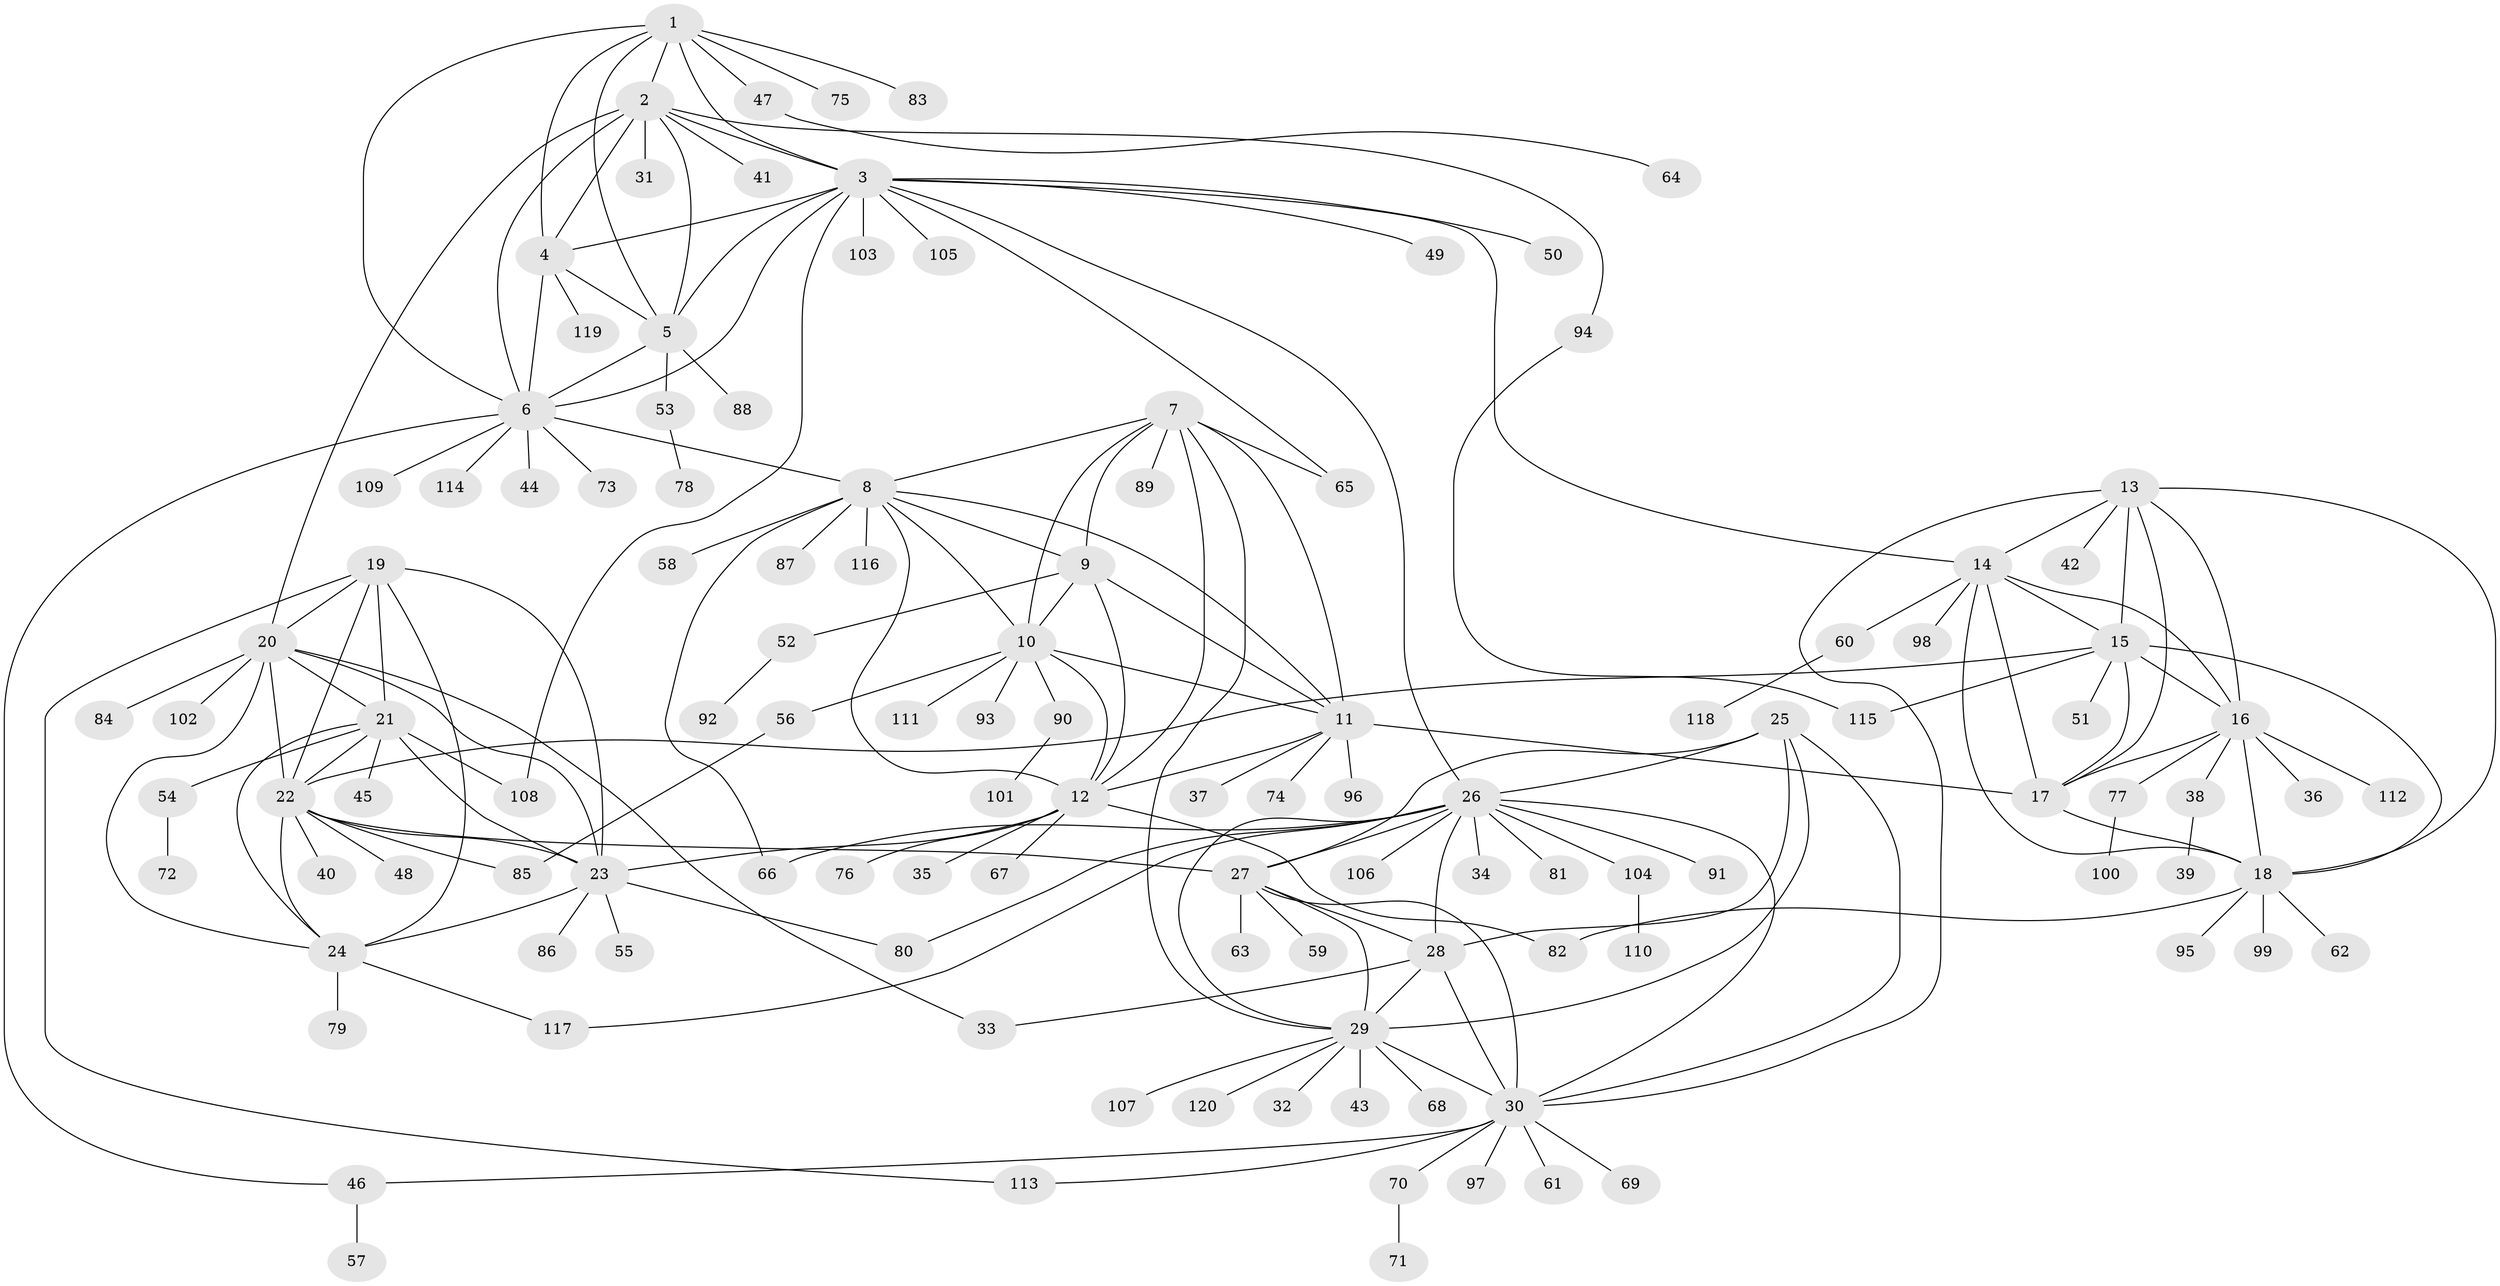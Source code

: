 // coarse degree distribution, {8: 0.04918032786885246, 1: 0.47540983606557374, 6: 0.09836065573770492, 2: 0.16393442622950818, 7: 0.01639344262295082, 5: 0.11475409836065574, 11: 0.01639344262295082, 4: 0.01639344262295082, 10: 0.04918032786885246}
// Generated by graph-tools (version 1.1) at 2025/37/03/04/25 23:37:38]
// undirected, 120 vertices, 186 edges
graph export_dot {
  node [color=gray90,style=filled];
  1;
  2;
  3;
  4;
  5;
  6;
  7;
  8;
  9;
  10;
  11;
  12;
  13;
  14;
  15;
  16;
  17;
  18;
  19;
  20;
  21;
  22;
  23;
  24;
  25;
  26;
  27;
  28;
  29;
  30;
  31;
  32;
  33;
  34;
  35;
  36;
  37;
  38;
  39;
  40;
  41;
  42;
  43;
  44;
  45;
  46;
  47;
  48;
  49;
  50;
  51;
  52;
  53;
  54;
  55;
  56;
  57;
  58;
  59;
  60;
  61;
  62;
  63;
  64;
  65;
  66;
  67;
  68;
  69;
  70;
  71;
  72;
  73;
  74;
  75;
  76;
  77;
  78;
  79;
  80;
  81;
  82;
  83;
  84;
  85;
  86;
  87;
  88;
  89;
  90;
  91;
  92;
  93;
  94;
  95;
  96;
  97;
  98;
  99;
  100;
  101;
  102;
  103;
  104;
  105;
  106;
  107;
  108;
  109;
  110;
  111;
  112;
  113;
  114;
  115;
  116;
  117;
  118;
  119;
  120;
  1 -- 2;
  1 -- 3;
  1 -- 4;
  1 -- 5;
  1 -- 6;
  1 -- 47;
  1 -- 75;
  1 -- 83;
  2 -- 3;
  2 -- 4;
  2 -- 5;
  2 -- 6;
  2 -- 20;
  2 -- 31;
  2 -- 41;
  2 -- 94;
  3 -- 4;
  3 -- 5;
  3 -- 6;
  3 -- 14;
  3 -- 26;
  3 -- 49;
  3 -- 50;
  3 -- 65;
  3 -- 103;
  3 -- 105;
  3 -- 108;
  4 -- 5;
  4 -- 6;
  4 -- 119;
  5 -- 6;
  5 -- 53;
  5 -- 88;
  6 -- 8;
  6 -- 44;
  6 -- 46;
  6 -- 73;
  6 -- 109;
  6 -- 114;
  7 -- 8;
  7 -- 9;
  7 -- 10;
  7 -- 11;
  7 -- 12;
  7 -- 29;
  7 -- 65;
  7 -- 89;
  8 -- 9;
  8 -- 10;
  8 -- 11;
  8 -- 12;
  8 -- 58;
  8 -- 66;
  8 -- 87;
  8 -- 116;
  9 -- 10;
  9 -- 11;
  9 -- 12;
  9 -- 52;
  10 -- 11;
  10 -- 12;
  10 -- 56;
  10 -- 90;
  10 -- 93;
  10 -- 111;
  11 -- 12;
  11 -- 17;
  11 -- 37;
  11 -- 74;
  11 -- 96;
  12 -- 23;
  12 -- 35;
  12 -- 67;
  12 -- 76;
  12 -- 82;
  13 -- 14;
  13 -- 15;
  13 -- 16;
  13 -- 17;
  13 -- 18;
  13 -- 30;
  13 -- 42;
  14 -- 15;
  14 -- 16;
  14 -- 17;
  14 -- 18;
  14 -- 60;
  14 -- 98;
  15 -- 16;
  15 -- 17;
  15 -- 18;
  15 -- 22;
  15 -- 51;
  15 -- 115;
  16 -- 17;
  16 -- 18;
  16 -- 36;
  16 -- 38;
  16 -- 77;
  16 -- 112;
  17 -- 18;
  18 -- 62;
  18 -- 82;
  18 -- 95;
  18 -- 99;
  19 -- 20;
  19 -- 21;
  19 -- 22;
  19 -- 23;
  19 -- 24;
  19 -- 113;
  20 -- 21;
  20 -- 22;
  20 -- 23;
  20 -- 24;
  20 -- 33;
  20 -- 84;
  20 -- 102;
  21 -- 22;
  21 -- 23;
  21 -- 24;
  21 -- 45;
  21 -- 54;
  21 -- 108;
  22 -- 23;
  22 -- 24;
  22 -- 27;
  22 -- 40;
  22 -- 48;
  22 -- 85;
  23 -- 24;
  23 -- 55;
  23 -- 80;
  23 -- 86;
  24 -- 79;
  24 -- 117;
  25 -- 26;
  25 -- 27;
  25 -- 28;
  25 -- 29;
  25 -- 30;
  26 -- 27;
  26 -- 28;
  26 -- 29;
  26 -- 30;
  26 -- 34;
  26 -- 66;
  26 -- 80;
  26 -- 81;
  26 -- 91;
  26 -- 104;
  26 -- 106;
  26 -- 117;
  27 -- 28;
  27 -- 29;
  27 -- 30;
  27 -- 59;
  27 -- 63;
  28 -- 29;
  28 -- 30;
  28 -- 33;
  29 -- 30;
  29 -- 32;
  29 -- 43;
  29 -- 68;
  29 -- 107;
  29 -- 120;
  30 -- 46;
  30 -- 61;
  30 -- 69;
  30 -- 70;
  30 -- 97;
  30 -- 113;
  38 -- 39;
  46 -- 57;
  47 -- 64;
  52 -- 92;
  53 -- 78;
  54 -- 72;
  56 -- 85;
  60 -- 118;
  70 -- 71;
  77 -- 100;
  90 -- 101;
  94 -- 115;
  104 -- 110;
}

